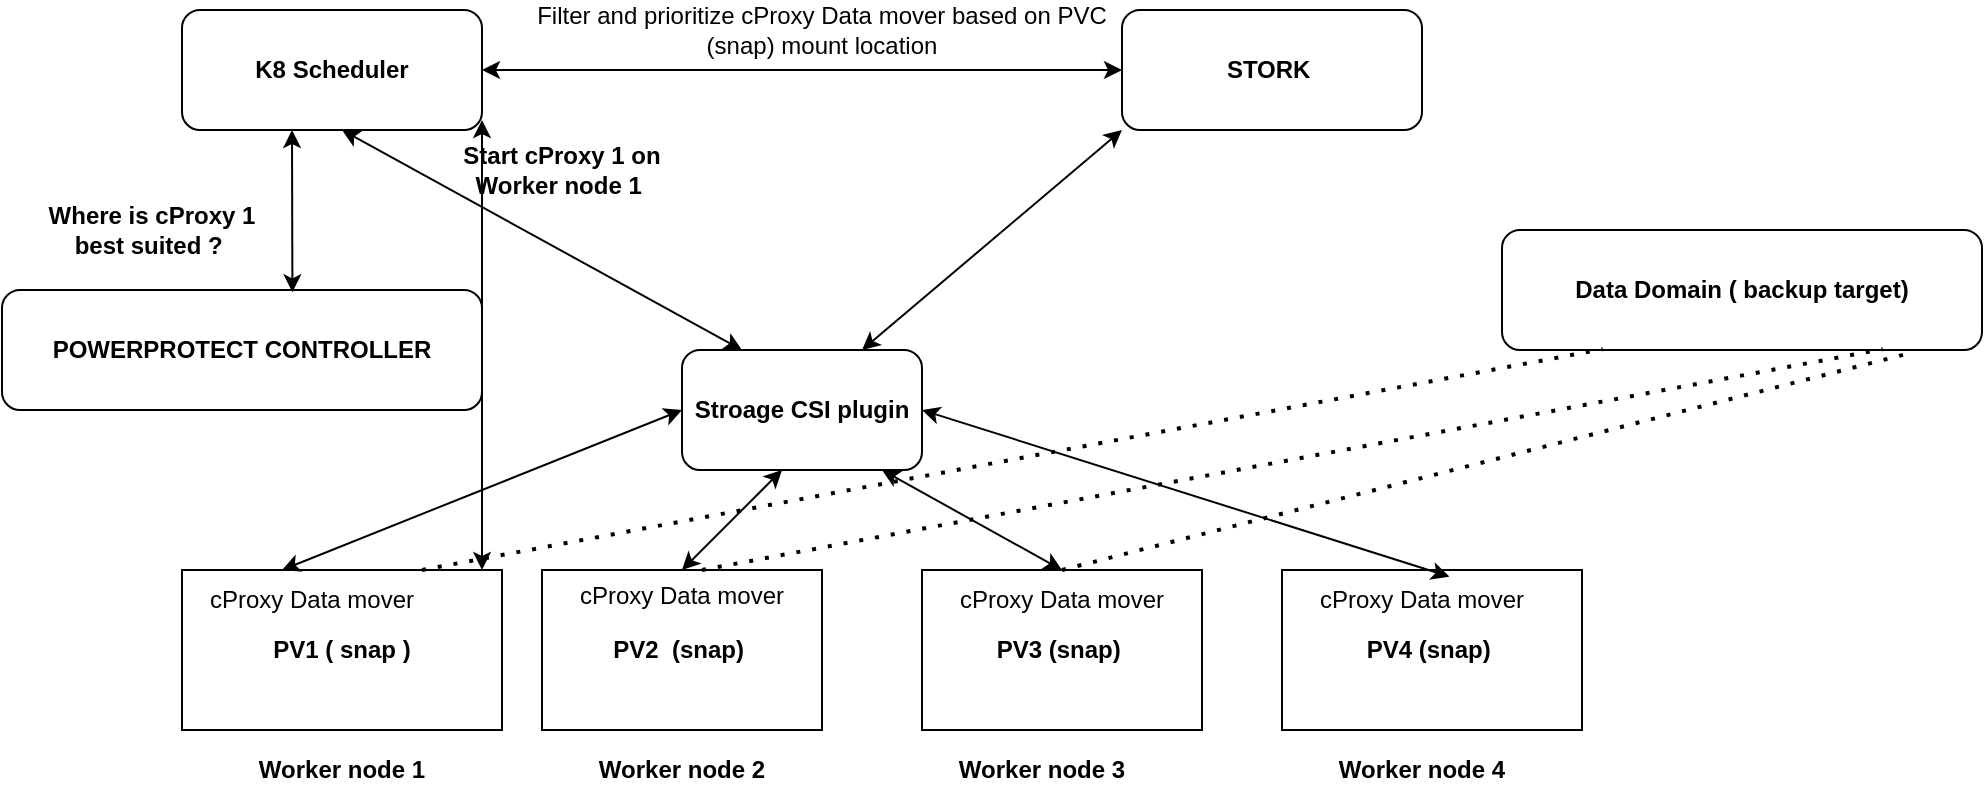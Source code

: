 <mxfile version="13.8.1" type="github">
  <diagram id="Oi71niZhSWN3tvf8vtrV" name="Page-1">
    <mxGraphModel dx="1449" dy="629" grid="1" gridSize="10" guides="1" tooltips="1" connect="1" arrows="1" fold="1" page="1" pageScale="1" pageWidth="850" pageHeight="1100" math="0" shadow="0">
      <root>
        <mxCell id="0" />
        <mxCell id="1" parent="0" />
        <mxCell id="twLO75x5J4cmUw99lRNE-1" value="&lt;b&gt;K8 Scheduler&lt;/b&gt;" style="rounded=1;whiteSpace=wrap;html=1;" parent="1" vertex="1">
          <mxGeometry x="110" y="120" width="150" height="60" as="geometry" />
        </mxCell>
        <mxCell id="twLO75x5J4cmUw99lRNE-2" value="&lt;b&gt;STORK&amp;nbsp;&lt;/b&gt;" style="rounded=1;whiteSpace=wrap;html=1;" parent="1" vertex="1">
          <mxGeometry x="580" y="120" width="150" height="60" as="geometry" />
        </mxCell>
        <mxCell id="twLO75x5J4cmUw99lRNE-3" value="&lt;b&gt;Stroage CSI plugin&lt;/b&gt;" style="rounded=1;whiteSpace=wrap;html=1;" parent="1" vertex="1">
          <mxGeometry x="360" y="290" width="120" height="60" as="geometry" />
        </mxCell>
        <mxCell id="twLO75x5J4cmUw99lRNE-5" value="" style="endArrow=classic;startArrow=classic;html=1;exitX=0.75;exitY=0;exitDx=0;exitDy=0;" parent="1" source="twLO75x5J4cmUw99lRNE-3" edge="1">
          <mxGeometry width="50" height="50" relative="1" as="geometry">
            <mxPoint x="530" y="220" as="sourcePoint" />
            <mxPoint x="580" y="180" as="targetPoint" />
          </mxGeometry>
        </mxCell>
        <mxCell id="twLO75x5J4cmUw99lRNE-6" value="" style="endArrow=classic;startArrow=classic;html=1;exitX=0.25;exitY=0;exitDx=0;exitDy=0;" parent="1" source="twLO75x5J4cmUw99lRNE-3" edge="1">
          <mxGeometry width="50" height="50" relative="1" as="geometry">
            <mxPoint x="60" y="290" as="sourcePoint" />
            <mxPoint x="190" y="180" as="targetPoint" />
          </mxGeometry>
        </mxCell>
        <mxCell id="twLO75x5J4cmUw99lRNE-7" value="" style="endArrow=classic;startArrow=classic;html=1;exitX=0.75;exitY=0;exitDx=0;exitDy=0;entryX=0;entryY=0.5;entryDx=0;entryDy=0;" parent="1" target="twLO75x5J4cmUw99lRNE-2" edge="1">
          <mxGeometry width="50" height="50" relative="1" as="geometry">
            <mxPoint x="260" y="150" as="sourcePoint" />
            <mxPoint x="390" y="40" as="targetPoint" />
          </mxGeometry>
        </mxCell>
        <mxCell id="twLO75x5J4cmUw99lRNE-12" value="&lt;b&gt;PV1 ( snap )&lt;/b&gt;" style="rounded=0;whiteSpace=wrap;html=1;" parent="1" vertex="1">
          <mxGeometry x="110" y="400" width="160" height="80" as="geometry" />
        </mxCell>
        <mxCell id="twLO75x5J4cmUw99lRNE-14" value="cProxy Data mover" style="text;html=1;strokeColor=none;fillColor=none;align=center;verticalAlign=middle;whiteSpace=wrap;rounded=0;" parent="1" vertex="1">
          <mxGeometry x="120" y="410" width="110" height="10" as="geometry" />
        </mxCell>
        <mxCell id="twLO75x5J4cmUw99lRNE-15" value="&lt;b&gt;PV2&amp;nbsp; (snap)&amp;nbsp;&lt;/b&gt;" style="rounded=0;whiteSpace=wrap;html=1;" parent="1" vertex="1">
          <mxGeometry x="290" y="400" width="140" height="80" as="geometry" />
        </mxCell>
        <mxCell id="twLO75x5J4cmUw99lRNE-16" value="cProxy Data mover" style="text;html=1;strokeColor=none;fillColor=none;align=center;verticalAlign=middle;whiteSpace=wrap;rounded=0;" parent="1" vertex="1">
          <mxGeometry x="300" y="405" width="120" height="15" as="geometry" />
        </mxCell>
        <mxCell id="twLO75x5J4cmUw99lRNE-17" value="&lt;b&gt;PV3 (snap)&amp;nbsp;&lt;/b&gt;" style="rounded=0;whiteSpace=wrap;html=1;" parent="1" vertex="1">
          <mxGeometry x="480" y="400" width="140" height="80" as="geometry" />
        </mxCell>
        <mxCell id="twLO75x5J4cmUw99lRNE-18" value="cProxy Data mover" style="text;html=1;strokeColor=none;fillColor=none;align=center;verticalAlign=middle;whiteSpace=wrap;rounded=0;" parent="1" vertex="1">
          <mxGeometry x="485" y="405" width="130" height="20" as="geometry" />
        </mxCell>
        <mxCell id="twLO75x5J4cmUw99lRNE-19" value="&lt;b&gt;PV4 (snap)&amp;nbsp;&lt;/b&gt;" style="rounded=0;whiteSpace=wrap;html=1;" parent="1" vertex="1">
          <mxGeometry x="660" y="400" width="150" height="80" as="geometry" />
        </mxCell>
        <mxCell id="twLO75x5J4cmUw99lRNE-20" value="cProxy Data mover" style="text;html=1;strokeColor=none;fillColor=none;align=center;verticalAlign=middle;whiteSpace=wrap;rounded=0;" parent="1" vertex="1">
          <mxGeometry x="670" y="405" width="120" height="20" as="geometry" />
        </mxCell>
        <mxCell id="twLO75x5J4cmUw99lRNE-21" value="&lt;b&gt;POWERPROTECT CONTROLLER&lt;/b&gt;" style="rounded=1;whiteSpace=wrap;html=1;" parent="1" vertex="1">
          <mxGeometry x="20" y="260" width="240" height="60" as="geometry" />
        </mxCell>
        <mxCell id="twLO75x5J4cmUw99lRNE-22" value="" style="endArrow=classic;startArrow=classic;html=1;entryX=0;entryY=0.5;entryDx=0;entryDy=0;" parent="1" target="twLO75x5J4cmUw99lRNE-3" edge="1">
          <mxGeometry width="50" height="50" relative="1" as="geometry">
            <mxPoint x="160" y="400" as="sourcePoint" />
            <mxPoint x="210" y="350" as="targetPoint" />
          </mxGeometry>
        </mxCell>
        <mxCell id="twLO75x5J4cmUw99lRNE-23" value="" style="endArrow=classic;startArrow=classic;html=1;" parent="1" edge="1">
          <mxGeometry width="50" height="50" relative="1" as="geometry">
            <mxPoint x="360" y="400" as="sourcePoint" />
            <mxPoint x="410" y="350" as="targetPoint" />
          </mxGeometry>
        </mxCell>
        <mxCell id="twLO75x5J4cmUw99lRNE-26" value="" style="endArrow=classic;startArrow=classic;html=1;exitX=0.5;exitY=0;exitDx=0;exitDy=0;" parent="1" source="twLO75x5J4cmUw99lRNE-17" edge="1">
          <mxGeometry width="50" height="50" relative="1" as="geometry">
            <mxPoint x="410" y="400" as="sourcePoint" />
            <mxPoint x="460" y="350" as="targetPoint" />
          </mxGeometry>
        </mxCell>
        <mxCell id="twLO75x5J4cmUw99lRNE-27" value="" style="endArrow=classic;startArrow=classic;html=1;entryX=0.558;entryY=0.041;entryDx=0;entryDy=0;entryPerimeter=0;" parent="1" target="twLO75x5J4cmUw99lRNE-19" edge="1">
          <mxGeometry width="50" height="50" relative="1" as="geometry">
            <mxPoint x="480" y="320" as="sourcePoint" />
            <mxPoint x="680" y="240" as="targetPoint" />
          </mxGeometry>
        </mxCell>
        <mxCell id="twLO75x5J4cmUw99lRNE-28" value="&lt;b&gt;Data Domain ( backup target)&lt;/b&gt;" style="rounded=1;whiteSpace=wrap;html=1;" parent="1" vertex="1">
          <mxGeometry x="770" y="230" width="240" height="60" as="geometry" />
        </mxCell>
        <mxCell id="twLO75x5J4cmUw99lRNE-29" value="&lt;b&gt;Worker node 1&lt;/b&gt;" style="text;html=1;strokeColor=none;fillColor=none;align=center;verticalAlign=middle;whiteSpace=wrap;rounded=0;" parent="1" vertex="1">
          <mxGeometry x="140" y="490" width="100" height="20" as="geometry" />
        </mxCell>
        <mxCell id="twLO75x5J4cmUw99lRNE-30" value="&lt;b&gt;Worker node 2&lt;/b&gt;" style="text;html=1;strokeColor=none;fillColor=none;align=center;verticalAlign=middle;whiteSpace=wrap;rounded=0;" parent="1" vertex="1">
          <mxGeometry x="310" y="490" width="100" height="20" as="geometry" />
        </mxCell>
        <mxCell id="twLO75x5J4cmUw99lRNE-31" value="&lt;b&gt;Worker node 3&lt;/b&gt;" style="text;html=1;strokeColor=none;fillColor=none;align=center;verticalAlign=middle;whiteSpace=wrap;rounded=0;" parent="1" vertex="1">
          <mxGeometry x="490" y="490" width="100" height="20" as="geometry" />
        </mxCell>
        <mxCell id="twLO75x5J4cmUw99lRNE-32" value="&lt;b&gt;Worker node 4&lt;/b&gt;" style="text;html=1;strokeColor=none;fillColor=none;align=center;verticalAlign=middle;whiteSpace=wrap;rounded=0;" parent="1" vertex="1">
          <mxGeometry x="680" y="490" width="100" height="20" as="geometry" />
        </mxCell>
        <mxCell id="twLO75x5J4cmUw99lRNE-33" value="" style="endArrow=none;dashed=1;html=1;dashPattern=1 3;strokeWidth=2;entryX=0.21;entryY=0.993;entryDx=0;entryDy=0;entryPerimeter=0;" parent="1" target="twLO75x5J4cmUw99lRNE-28" edge="1">
          <mxGeometry width="50" height="50" relative="1" as="geometry">
            <mxPoint x="230" y="400" as="sourcePoint" />
            <mxPoint x="280" y="350" as="targetPoint" />
          </mxGeometry>
        </mxCell>
        <mxCell id="twLO75x5J4cmUw99lRNE-34" value="" style="endArrow=none;dashed=1;html=1;dashPattern=1 3;strokeWidth=2;entryX=0.21;entryY=0.993;entryDx=0;entryDy=0;entryPerimeter=0;" parent="1" edge="1">
          <mxGeometry width="50" height="50" relative="1" as="geometry">
            <mxPoint x="370" y="400" as="sourcePoint" />
            <mxPoint x="960.4" y="289.58" as="targetPoint" />
          </mxGeometry>
        </mxCell>
        <mxCell id="twLO75x5J4cmUw99lRNE-35" value="" style="endArrow=none;dashed=1;html=1;dashPattern=1 3;strokeWidth=2;entryX=0.839;entryY=1.037;entryDx=0;entryDy=0;entryPerimeter=0;" parent="1" target="twLO75x5J4cmUw99lRNE-28" edge="1">
          <mxGeometry width="50" height="50" relative="1" as="geometry">
            <mxPoint x="550" y="400" as="sourcePoint" />
            <mxPoint x="1140.4" y="289.58" as="targetPoint" />
          </mxGeometry>
        </mxCell>
        <mxCell id="twLO75x5J4cmUw99lRNE-36" value="Filter and prioritize cProxy Data mover based on PVC (snap) mount location" style="text;html=1;strokeColor=none;fillColor=none;align=center;verticalAlign=middle;whiteSpace=wrap;rounded=0;" parent="1" vertex="1">
          <mxGeometry x="280" y="120" width="300" height="20" as="geometry" />
        </mxCell>
        <mxCell id="twLO75x5J4cmUw99lRNE-38" value="" style="endArrow=classic;startArrow=classic;html=1;exitX=0.605;exitY=0.019;exitDx=0;exitDy=0;exitPerimeter=0;" parent="1" source="twLO75x5J4cmUw99lRNE-21" edge="1">
          <mxGeometry width="50" height="50" relative="1" as="geometry">
            <mxPoint x="115" y="230" as="sourcePoint" />
            <mxPoint x="165" y="180" as="targetPoint" />
          </mxGeometry>
        </mxCell>
        <mxCell id="twLO75x5J4cmUw99lRNE-42" value="&lt;b&gt;Start cProxy 1 on Worker node 1&amp;nbsp;&lt;/b&gt;" style="text;html=1;strokeColor=none;fillColor=none;align=center;verticalAlign=middle;whiteSpace=wrap;rounded=0;" parent="1" vertex="1">
          <mxGeometry x="230" y="190" width="140" height="20" as="geometry" />
        </mxCell>
        <mxCell id="twLO75x5J4cmUw99lRNE-43" value="&lt;b&gt;Where is cProxy 1 best suited ?&amp;nbsp;&lt;/b&gt;" style="text;html=1;strokeColor=none;fillColor=none;align=center;verticalAlign=middle;whiteSpace=wrap;rounded=0;" parent="1" vertex="1">
          <mxGeometry x="40" y="220" width="110" height="20" as="geometry" />
        </mxCell>
        <mxCell id="wnjxLRrYWu7FSONBilei-1" value="" style="endArrow=classic;startArrow=classic;html=1;" edge="1" parent="1">
          <mxGeometry width="50" height="50" relative="1" as="geometry">
            <mxPoint x="260" y="400" as="sourcePoint" />
            <mxPoint x="260" y="175" as="targetPoint" />
          </mxGeometry>
        </mxCell>
      </root>
    </mxGraphModel>
  </diagram>
</mxfile>
